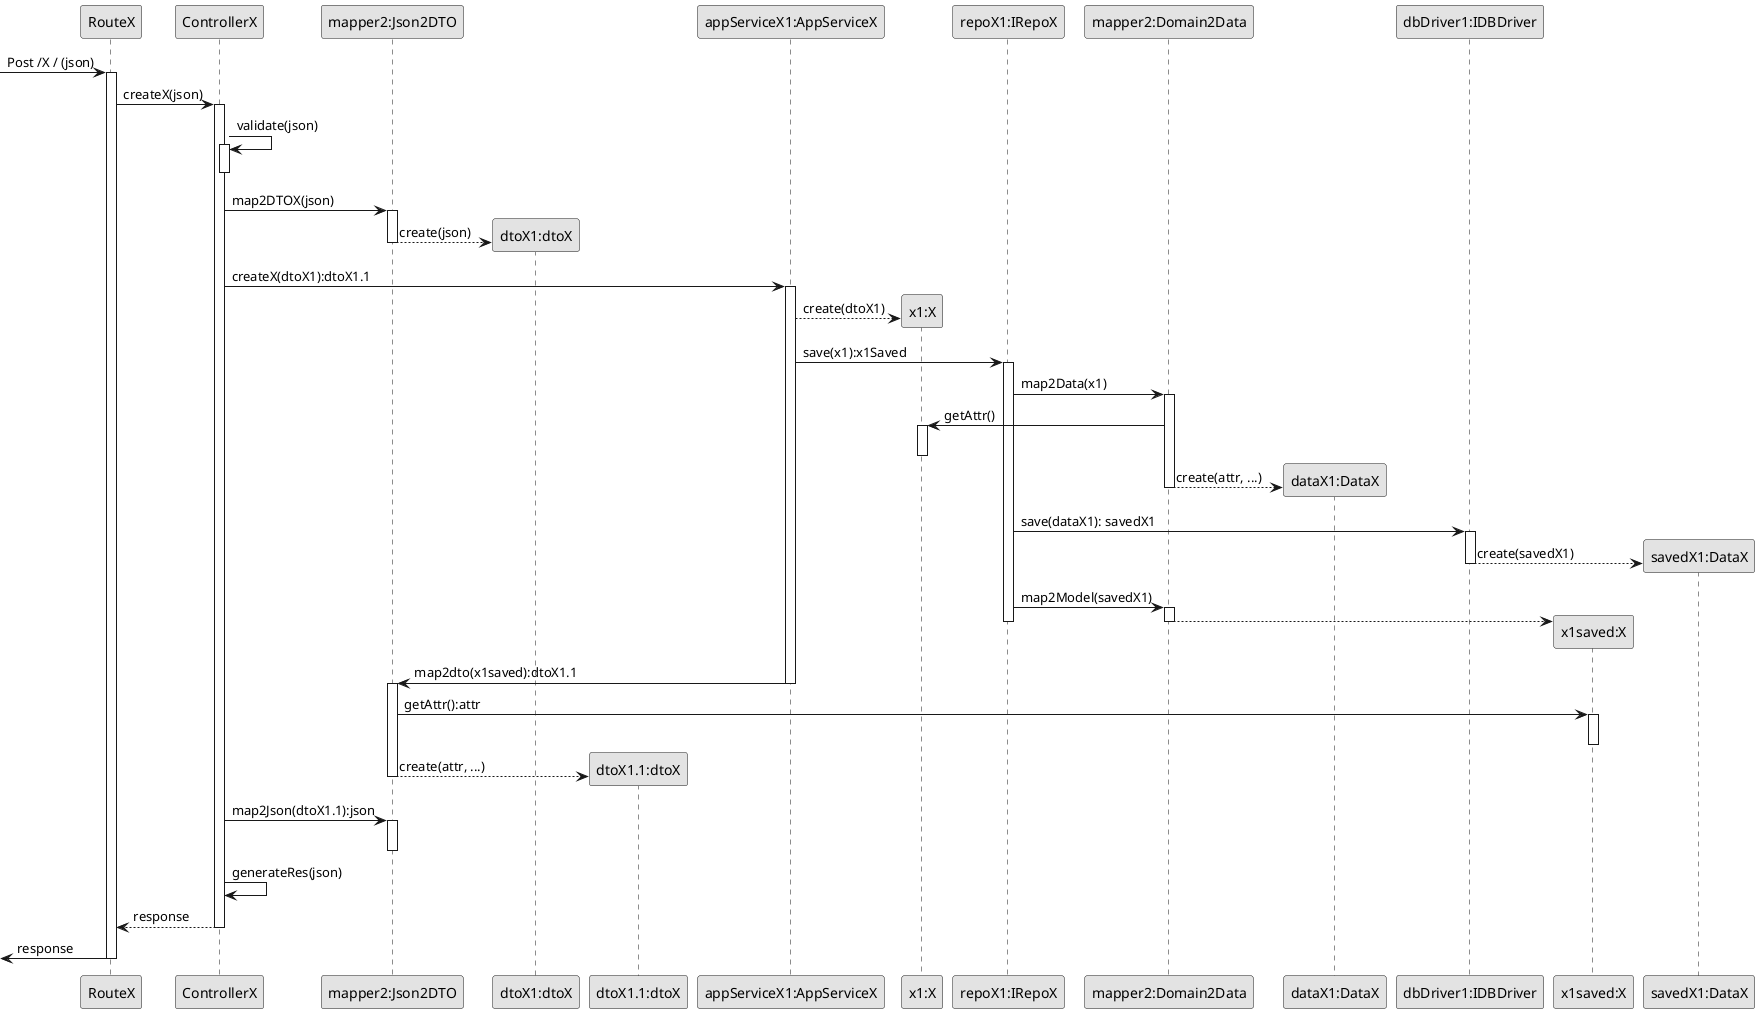@startuml
'http://plantuml.com/skinparam.html
skinparam monochrome true
skinparam packageStyle rect
skinparam shadowing false


participant RouteX  as route
participant ControllerX as controller
participant "mapper2:Json2DTO" as jsonMapper
participant "dtoX1:dtoX" as dto1
participant "dtoX1.1:dtoX" as dto2
participant "appServiceX1:AppServiceX" as service
participant "x1:X" as domain
participant "repoX1:IRepoX" as repository
participant "mapper2:Domain2Data" as mapper1
participant "dataX1:DataX" as data
participant "dbDriver1:IDBDriver" as db
participant "x1saved:X" as savedDomain
participant "savedX1:DataX" as savedData



-> route: Post /X / (json)
activate route
  route->controller: createX(json)
  activate controller
    controller -> controller:validate(json)
    activate controller
    deactivate
    controller -> jsonMapper:map2DTOX(json)
    activate jsonMapper
    jsonMapper --> dto1**:create(json)
    deactivate
    controller ->service:createX(dtoX1):dtoX1.1
    activate service
    service--> domain**:create(dtoX1)
    service->repository:save(x1):x1Saved
    activate repository
    repository -> mapper1:map2Data(x1)
    activate mapper1
    mapper1 -> domain:getAttr()
    activate domain
    deactivate
    mapper1 --> data**:create(attr, ...)
    deactivate
    repository -> db:save(dataX1): savedX1
    activate db
    db --> savedData**:create(savedX1)
    deactivate
    repository->mapper1:map2Model(savedX1)
    activate mapper1
    mapper1 --> savedDomain**
    deactivate
    deactivate
    service -> jsonMapper: map2dto(x1saved):dtoX1.1
    deactivate
    activate jsonMapper
    jsonMapper -> savedDomain: getAttr():attr
    activate savedDomain
    deactivate
    jsonMapper --> dto2**:create(attr, ...)
    deactivate
    controller -> jsonMapper:map2Json(dtoX1.1):json
    activate jsonMapper
    deactivate
    controller->controller:generateRes(json)
    controller--> route:response
    deactivate
    <- route:response
    deactivate





@enduml